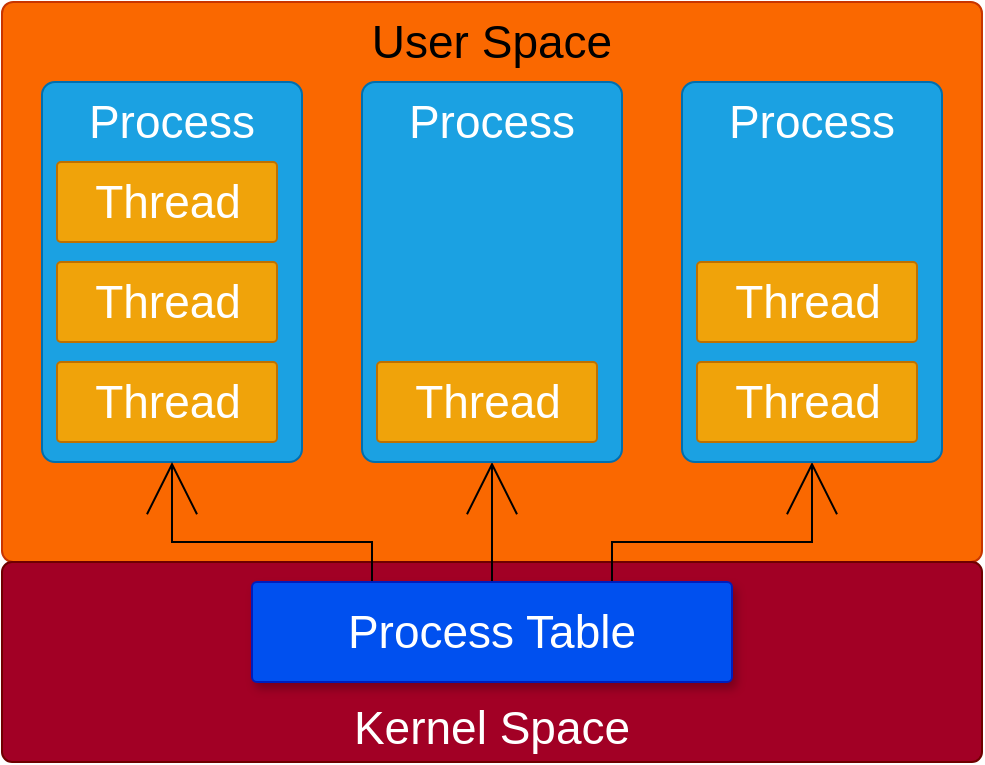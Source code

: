 <mxfile>
    <diagram id="ZCTtF_h3V9Il2F3Twpqr" name="Page-1">
        <mxGraphModel dx="850" dy="1290" grid="1" gridSize="10" guides="1" tooltips="1" connect="1" arrows="1" fold="1" page="1" pageScale="1" pageWidth="850" pageHeight="1100" math="0" shadow="0">
            <root>
                <mxCell id="0"/>
                <mxCell id="1" parent="0"/>
                <mxCell id="5" value="&lt;font style=&quot;font-size: 23px&quot;&gt;User Space&lt;br&gt;&lt;/font&gt;" style="rounded=1;whiteSpace=wrap;html=1;verticalAlign=top;arcSize=2;fillColor=#fa6800;strokeColor=#C73500;" vertex="1" parent="1">
                    <mxGeometry x="10" y="10" width="490" height="280" as="geometry"/>
                </mxCell>
                <mxCell id="22" value="&lt;font style=&quot;font-size: 23px&quot;&gt;Process&lt;br&gt;&lt;/font&gt;" style="rounded=1;whiteSpace=wrap;html=1;verticalAlign=top;arcSize=5;fillColor=#1ba1e2;strokeColor=#006EAF;fontColor=#ffffff;" vertex="1" parent="1">
                    <mxGeometry x="30" y="50" width="130" height="190" as="geometry"/>
                </mxCell>
                <mxCell id="4" value="&lt;font style=&quot;font-size: 23px&quot;&gt;Kernel Space&lt;br&gt;&lt;/font&gt;" style="rounded=1;whiteSpace=wrap;html=1;verticalAlign=bottom;arcSize=5;fillColor=#a20025;strokeColor=#6F0000;fontColor=#ffffff;" vertex="1" parent="1">
                    <mxGeometry x="10" y="290" width="490" height="100" as="geometry"/>
                </mxCell>
                <mxCell id="37" style="edgeStyle=orthogonalEdgeStyle;rounded=0;orthogonalLoop=1;jettySize=auto;html=1;exitX=0.25;exitY=0;exitDx=0;exitDy=0;entryX=0.5;entryY=1;entryDx=0;entryDy=0;endArrow=open;endFill=0;endSize=24;" edge="1" parent="1" source="6" target="22">
                    <mxGeometry relative="1" as="geometry"/>
                </mxCell>
                <mxCell id="38" style="edgeStyle=orthogonalEdgeStyle;rounded=0;orthogonalLoop=1;jettySize=auto;html=1;exitX=0.5;exitY=0;exitDx=0;exitDy=0;entryX=0.5;entryY=1;entryDx=0;entryDy=0;endArrow=open;endFill=0;endSize=24;" edge="1" parent="1" source="6" target="26">
                    <mxGeometry relative="1" as="geometry"/>
                </mxCell>
                <mxCell id="39" style="edgeStyle=orthogonalEdgeStyle;rounded=0;orthogonalLoop=1;jettySize=auto;html=1;exitX=0.75;exitY=0;exitDx=0;exitDy=0;entryX=0.5;entryY=1;entryDx=0;entryDy=0;endArrow=open;endFill=0;endSize=24;" edge="1" parent="1" source="6" target="30">
                    <mxGeometry relative="1" as="geometry"/>
                </mxCell>
                <mxCell id="6" value="&lt;font style=&quot;font-size: 23px&quot;&gt;Process Table&lt;br&gt;&lt;/font&gt;" style="rounded=1;whiteSpace=wrap;html=1;verticalAlign=middle;arcSize=5;fillColor=#0050ef;strokeColor=#001DBC;fontColor=#ffffff;shadow=1;" vertex="1" parent="1">
                    <mxGeometry x="135" y="300" width="240" height="50" as="geometry"/>
                </mxCell>
                <mxCell id="2" value="&lt;font style=&quot;font-size: 23px&quot;&gt;Thread&lt;br&gt;&lt;/font&gt;" style="rounded=1;whiteSpace=wrap;html=1;verticalAlign=top;arcSize=5;fillColor=#f0a30a;strokeColor=#BD7000;fontColor=#FFFFFF;" vertex="1" parent="1">
                    <mxGeometry x="37.5" y="140" width="110" height="40" as="geometry"/>
                </mxCell>
                <mxCell id="10" value="&lt;font style=&quot;font-size: 23px&quot;&gt;Thread&lt;br&gt;&lt;/font&gt;" style="rounded=1;whiteSpace=wrap;html=1;verticalAlign=top;arcSize=5;fillColor=#f0a30a;strokeColor=#BD7000;fontColor=#FFFFFF;" vertex="1" parent="1">
                    <mxGeometry x="37.5" y="190" width="110" height="40" as="geometry"/>
                </mxCell>
                <mxCell id="11" value="&lt;font style=&quot;font-size: 23px&quot;&gt;Thread&lt;br&gt;&lt;/font&gt;" style="rounded=1;whiteSpace=wrap;html=1;verticalAlign=top;arcSize=5;fillColor=#f0a30a;strokeColor=#BD7000;fontColor=#FFFFFF;" vertex="1" parent="1">
                    <mxGeometry x="37.5" y="90" width="110" height="40" as="geometry"/>
                </mxCell>
                <mxCell id="26" value="&lt;font style=&quot;font-size: 23px&quot;&gt;Process&lt;br&gt;&lt;/font&gt;" style="rounded=1;whiteSpace=wrap;html=1;verticalAlign=top;arcSize=5;fillColor=#1ba1e2;strokeColor=#006EAF;fontColor=#ffffff;" vertex="1" parent="1">
                    <mxGeometry x="190" y="50" width="130" height="190" as="geometry"/>
                </mxCell>
                <mxCell id="28" value="&lt;font style=&quot;font-size: 23px&quot;&gt;Thread&lt;br&gt;&lt;/font&gt;" style="rounded=1;whiteSpace=wrap;html=1;verticalAlign=top;arcSize=5;fillColor=#f0a30a;strokeColor=#BD7000;fontColor=#FFFFFF;" vertex="1" parent="1">
                    <mxGeometry x="197.5" y="190" width="110" height="40" as="geometry"/>
                </mxCell>
                <mxCell id="30" value="&lt;font style=&quot;font-size: 23px&quot;&gt;Process&lt;br&gt;&lt;/font&gt;" style="rounded=1;whiteSpace=wrap;html=1;verticalAlign=top;arcSize=5;fillColor=#1ba1e2;strokeColor=#006EAF;fontColor=#ffffff;" vertex="1" parent="1">
                    <mxGeometry x="350" y="50" width="130" height="190" as="geometry"/>
                </mxCell>
                <mxCell id="31" value="&lt;font style=&quot;font-size: 23px&quot;&gt;Thread&lt;br&gt;&lt;/font&gt;" style="rounded=1;whiteSpace=wrap;html=1;verticalAlign=top;arcSize=5;fillColor=#f0a30a;strokeColor=#BD7000;fontColor=#FFFFFF;" vertex="1" parent="1">
                    <mxGeometry x="357.5" y="140" width="110" height="40" as="geometry"/>
                </mxCell>
                <mxCell id="32" value="&lt;font style=&quot;font-size: 23px&quot;&gt;Thread&lt;br&gt;&lt;/font&gt;" style="rounded=1;whiteSpace=wrap;html=1;verticalAlign=top;arcSize=5;fillColor=#f0a30a;strokeColor=#BD7000;fontColor=#FFFFFF;" vertex="1" parent="1">
                    <mxGeometry x="357.5" y="190" width="110" height="40" as="geometry"/>
                </mxCell>
            </root>
        </mxGraphModel>
    </diagram>
</mxfile>